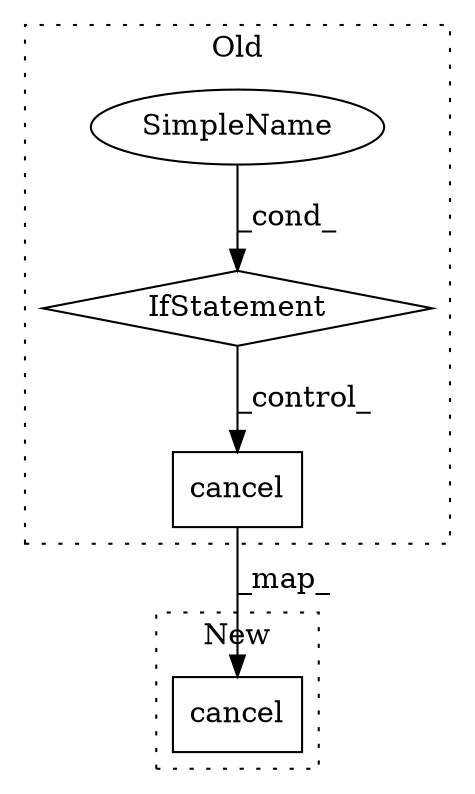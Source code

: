 digraph G {
subgraph cluster0 {
1 [label="cancel" a="32" s="10607" l="8" shape="box"];
3 [label="SimpleName" a="42" s="10586" l="5" shape="ellipse"];
4 [label="IfStatement" a="25" s="10582,10591" l="4,2" shape="diamond"];
label = "Old";
style="dotted";
}
subgraph cluster1 {
2 [label="cancel" a="32" s="10533" l="8" shape="box"];
label = "New";
style="dotted";
}
1 -> 2 [label="_map_"];
3 -> 4 [label="_cond_"];
4 -> 1 [label="_control_"];
}